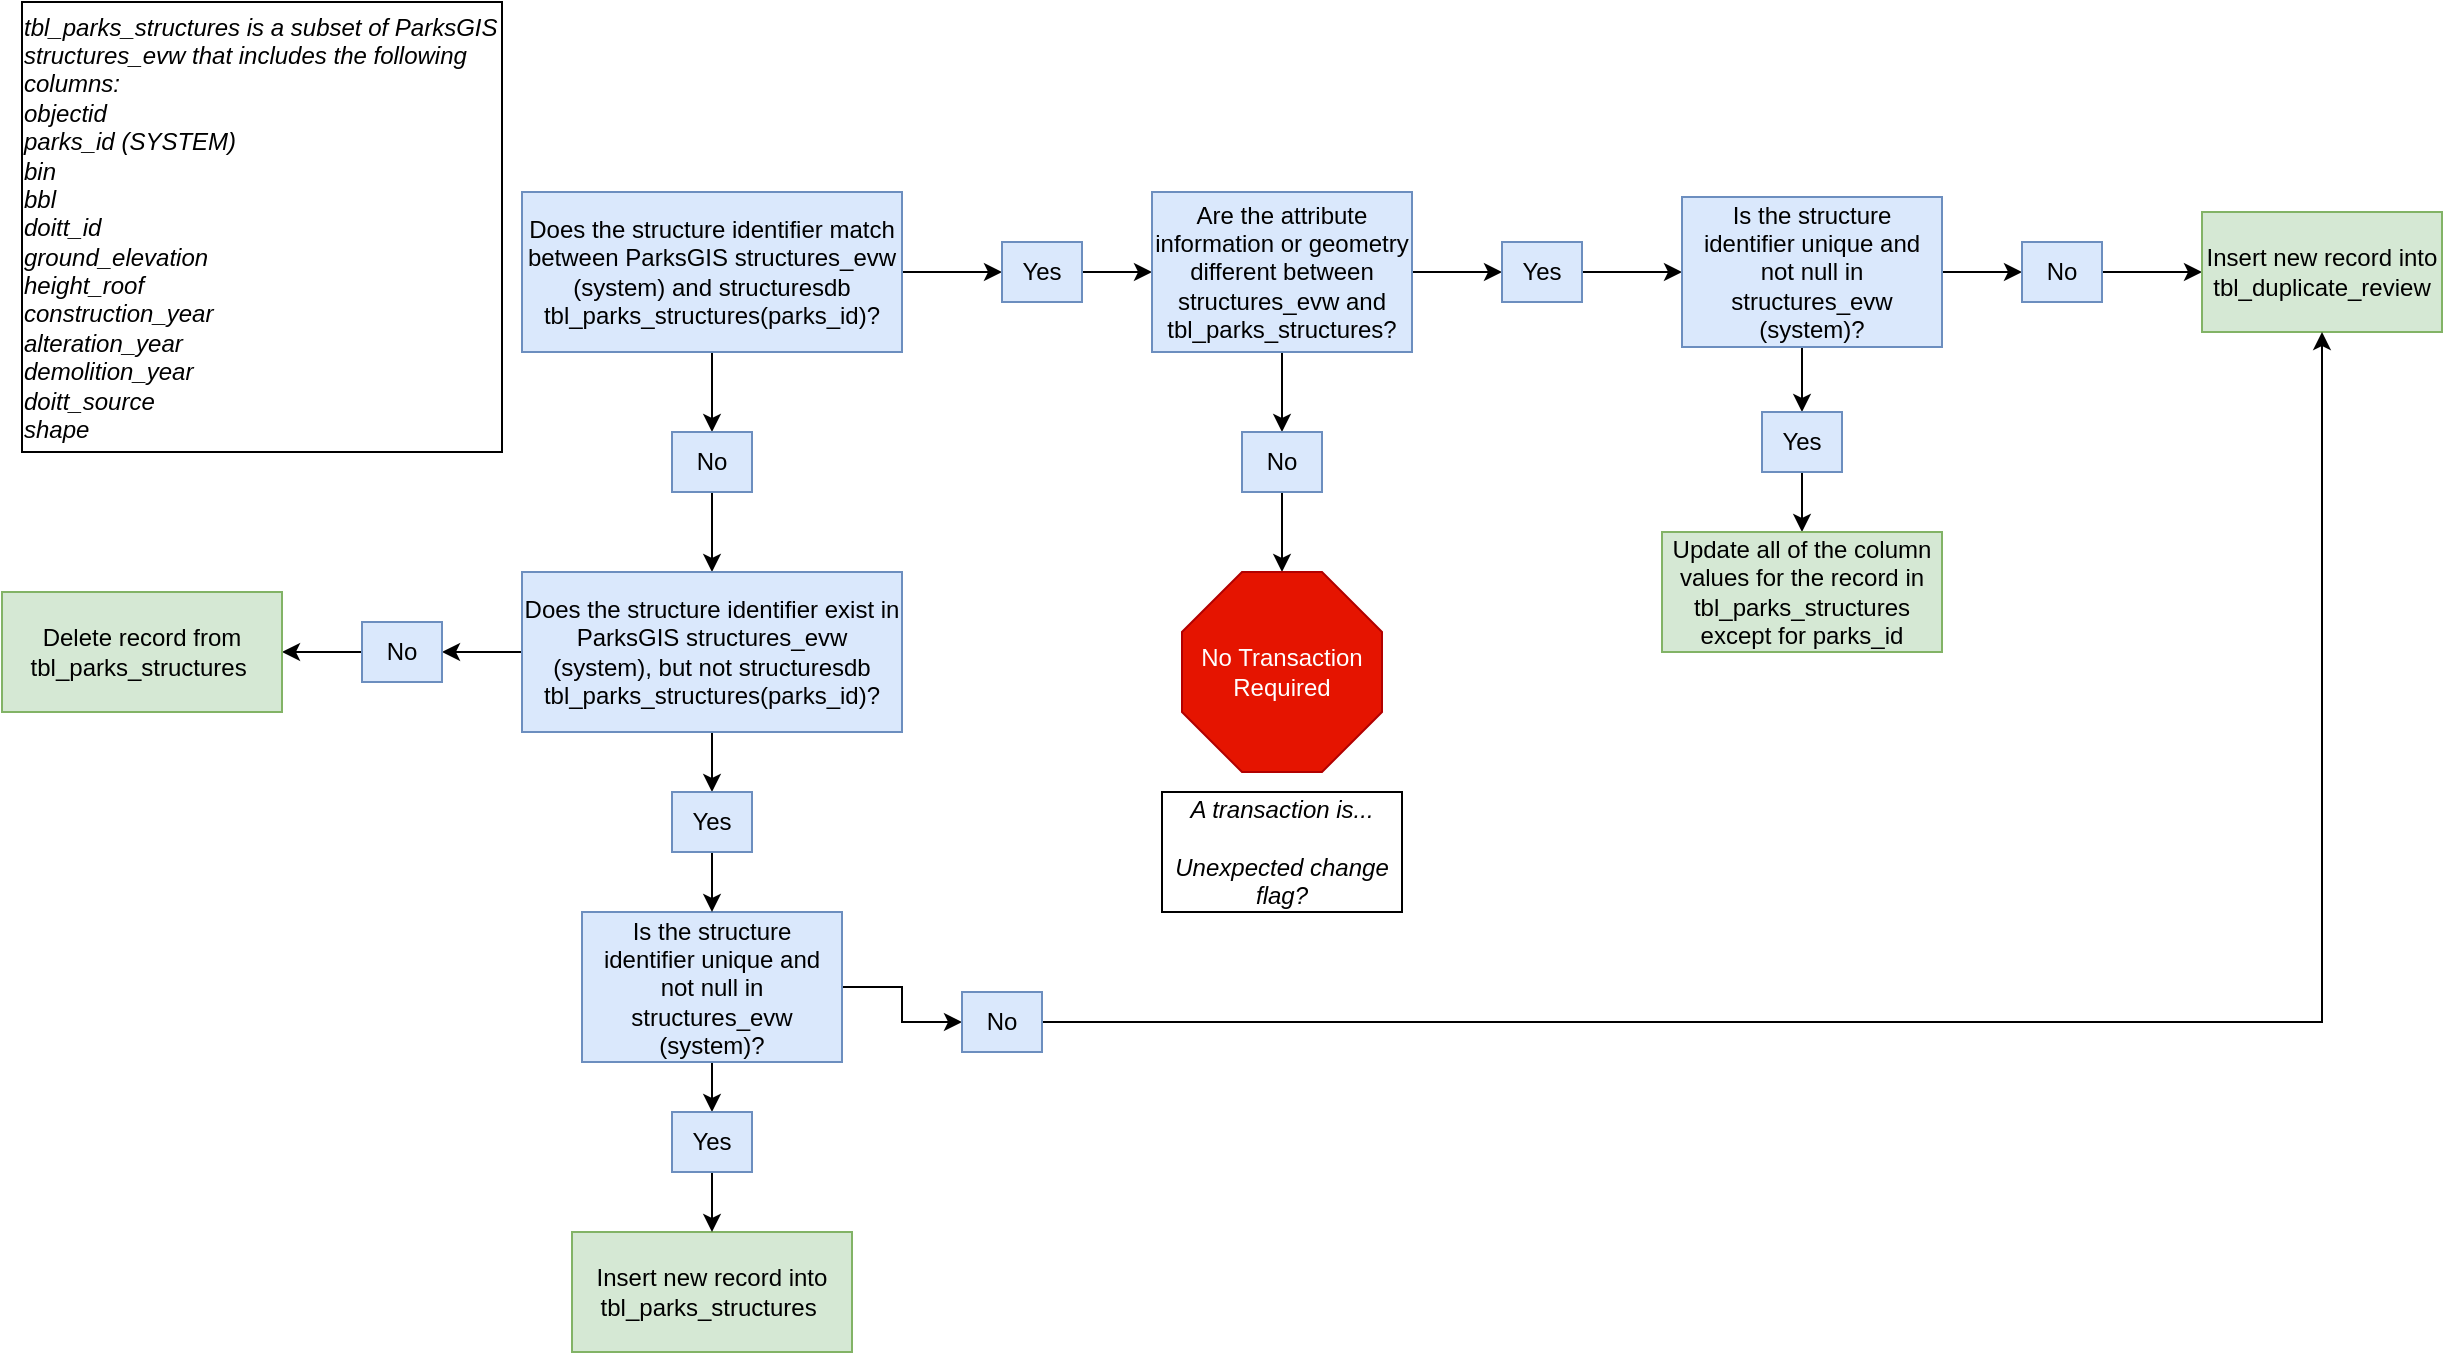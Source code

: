 <mxfile version="13.6.1" type="github">
  <diagram id="_IFJutEF3Iz8n2r1wNuO" name="Page-1">
    <mxGraphModel dx="2035" dy="662" grid="1" gridSize="10" guides="1" tooltips="1" connect="1" arrows="1" fold="1" page="1" pageScale="1" pageWidth="850" pageHeight="1100" math="0" shadow="0">
      <root>
        <mxCell id="0" />
        <mxCell id="1" parent="0" />
        <mxCell id="CAYcls5t_juTczSQUHOq-6" style="edgeStyle=orthogonalEdgeStyle;rounded=0;orthogonalLoop=1;jettySize=auto;html=1;exitX=1;exitY=0.5;exitDx=0;exitDy=0;entryX=0;entryY=0.5;entryDx=0;entryDy=0;" parent="1" source="CAYcls5t_juTczSQUHOq-1" target="CAYcls5t_juTczSQUHOq-2" edge="1">
          <mxGeometry relative="1" as="geometry" />
        </mxCell>
        <mxCell id="3YFnWvvlwwLfX2JDb95H-2" style="edgeStyle=orthogonalEdgeStyle;rounded=0;orthogonalLoop=1;jettySize=auto;html=1;exitX=0.5;exitY=1;exitDx=0;exitDy=0;entryX=0.5;entryY=0;entryDx=0;entryDy=0;" edge="1" parent="1" source="CAYcls5t_juTczSQUHOq-1" target="CAYcls5t_juTczSQUHOq-3">
          <mxGeometry relative="1" as="geometry" />
        </mxCell>
        <mxCell id="CAYcls5t_juTczSQUHOq-1" value="Does the structure identifier match between ParksGIS structures_evw (system) and structuresdb tbl_parks_structures(parks_id)?" style="rounded=0;whiteSpace=wrap;html=1;fillColor=#dae8fc;strokeColor=#6c8ebf;" parent="1" vertex="1">
          <mxGeometry x="30" y="130" width="190" height="80" as="geometry" />
        </mxCell>
        <mxCell id="CAYcls5t_juTczSQUHOq-7" style="edgeStyle=orthogonalEdgeStyle;rounded=0;orthogonalLoop=1;jettySize=auto;html=1;exitX=1;exitY=0.5;exitDx=0;exitDy=0;" parent="1" source="CAYcls5t_juTczSQUHOq-2" target="CAYcls5t_juTczSQUHOq-4" edge="1">
          <mxGeometry relative="1" as="geometry" />
        </mxCell>
        <mxCell id="CAYcls5t_juTczSQUHOq-2" value="Yes" style="rounded=0;whiteSpace=wrap;html=1;fillColor=#dae8fc;strokeColor=#6c8ebf;" parent="1" vertex="1">
          <mxGeometry x="270" y="155" width="40" height="30" as="geometry" />
        </mxCell>
        <mxCell id="3YFnWvvlwwLfX2JDb95H-13" style="edgeStyle=orthogonalEdgeStyle;rounded=0;orthogonalLoop=1;jettySize=auto;html=1;exitX=0.5;exitY=1;exitDx=0;exitDy=0;" edge="1" parent="1" source="CAYcls5t_juTczSQUHOq-3" target="3YFnWvvlwwLfX2JDb95H-12">
          <mxGeometry relative="1" as="geometry" />
        </mxCell>
        <mxCell id="CAYcls5t_juTczSQUHOq-3" value="No" style="rounded=0;whiteSpace=wrap;html=1;fillColor=#dae8fc;strokeColor=#6c8ebf;" parent="1" vertex="1">
          <mxGeometry x="105" y="250" width="40" height="30" as="geometry" />
        </mxCell>
        <mxCell id="CAYcls5t_juTczSQUHOq-8" style="edgeStyle=orthogonalEdgeStyle;rounded=0;orthogonalLoop=1;jettySize=auto;html=1;exitX=1;exitY=0.5;exitDx=0;exitDy=0;entryX=0;entryY=0.5;entryDx=0;entryDy=0;" parent="1" source="CAYcls5t_juTczSQUHOq-4" target="CAYcls5t_juTczSQUHOq-5" edge="1">
          <mxGeometry relative="1" as="geometry" />
        </mxCell>
        <mxCell id="CAYcls5t_juTczSQUHOq-10" style="edgeStyle=orthogonalEdgeStyle;rounded=0;orthogonalLoop=1;jettySize=auto;html=1;exitX=0.5;exitY=1;exitDx=0;exitDy=0;entryX=0.5;entryY=0;entryDx=0;entryDy=0;" parent="1" source="CAYcls5t_juTczSQUHOq-4" target="CAYcls5t_juTczSQUHOq-9" edge="1">
          <mxGeometry relative="1" as="geometry" />
        </mxCell>
        <mxCell id="CAYcls5t_juTczSQUHOq-4" value="Are the attribute information or geometry different between structures_evw and tbl_parks_structures?" style="rounded=0;whiteSpace=wrap;html=1;fillColor=#dae8fc;strokeColor=#6c8ebf;" parent="1" vertex="1">
          <mxGeometry x="345" y="130" width="130" height="80" as="geometry" />
        </mxCell>
        <mxCell id="CAYcls5t_juTczSQUHOq-17" style="edgeStyle=orthogonalEdgeStyle;rounded=0;orthogonalLoop=1;jettySize=auto;html=1;exitX=1;exitY=0.5;exitDx=0;exitDy=0;entryX=0;entryY=0.5;entryDx=0;entryDy=0;" parent="1" source="CAYcls5t_juTczSQUHOq-5" target="CAYcls5t_juTczSQUHOq-14" edge="1">
          <mxGeometry relative="1" as="geometry" />
        </mxCell>
        <mxCell id="CAYcls5t_juTczSQUHOq-5" value="Yes" style="rounded=0;whiteSpace=wrap;html=1;fillColor=#dae8fc;strokeColor=#6c8ebf;" parent="1" vertex="1">
          <mxGeometry x="520" y="155" width="40" height="30" as="geometry" />
        </mxCell>
        <mxCell id="CAYcls5t_juTczSQUHOq-13" style="edgeStyle=orthogonalEdgeStyle;rounded=0;orthogonalLoop=1;jettySize=auto;html=1;exitX=0.5;exitY=1;exitDx=0;exitDy=0;entryX=0.5;entryY=0;entryDx=0;entryDy=0;entryPerimeter=0;" parent="1" source="CAYcls5t_juTczSQUHOq-9" target="CAYcls5t_juTczSQUHOq-12" edge="1">
          <mxGeometry relative="1" as="geometry" />
        </mxCell>
        <mxCell id="CAYcls5t_juTczSQUHOq-9" value="No" style="rounded=0;whiteSpace=wrap;html=1;fillColor=#dae8fc;strokeColor=#6c8ebf;" parent="1" vertex="1">
          <mxGeometry x="390" y="250" width="40" height="30" as="geometry" />
        </mxCell>
        <mxCell id="CAYcls5t_juTczSQUHOq-12" value="No Transaction Required" style="whiteSpace=wrap;html=1;shape=mxgraph.basic.octagon2;align=center;verticalAlign=middle;dx=15;fillColor=#e51400;strokeColor=#B20000;fontColor=#ffffff;" parent="1" vertex="1">
          <mxGeometry x="360" y="320" width="100" height="100" as="geometry" />
        </mxCell>
        <mxCell id="CAYcls5t_juTczSQUHOq-19" style="edgeStyle=orthogonalEdgeStyle;rounded=0;orthogonalLoop=1;jettySize=auto;html=1;exitX=0.5;exitY=1;exitDx=0;exitDy=0;entryX=0.5;entryY=0;entryDx=0;entryDy=0;" parent="1" source="CAYcls5t_juTczSQUHOq-14" target="CAYcls5t_juTczSQUHOq-18" edge="1">
          <mxGeometry relative="1" as="geometry" />
        </mxCell>
        <mxCell id="3YFnWvvlwwLfX2JDb95H-5" style="edgeStyle=orthogonalEdgeStyle;rounded=0;orthogonalLoop=1;jettySize=auto;html=1;exitX=1;exitY=0.5;exitDx=0;exitDy=0;entryX=0;entryY=0.5;entryDx=0;entryDy=0;" edge="1" parent="1" source="CAYcls5t_juTczSQUHOq-14" target="3YFnWvvlwwLfX2JDb95H-4">
          <mxGeometry relative="1" as="geometry" />
        </mxCell>
        <mxCell id="CAYcls5t_juTczSQUHOq-14" value="Is the structure identifier unique and not null in structures_evw (system)?" style="rounded=0;whiteSpace=wrap;html=1;fillColor=#dae8fc;strokeColor=#6c8ebf;" parent="1" vertex="1">
          <mxGeometry x="610" y="132.5" width="130" height="75" as="geometry" />
        </mxCell>
        <mxCell id="3YFnWvvlwwLfX2JDb95H-10" style="edgeStyle=orthogonalEdgeStyle;rounded=0;orthogonalLoop=1;jettySize=auto;html=1;exitX=0.5;exitY=1;exitDx=0;exitDy=0;entryX=0.5;entryY=0;entryDx=0;entryDy=0;" edge="1" parent="1" source="CAYcls5t_juTczSQUHOq-18" target="3YFnWvvlwwLfX2JDb95H-9">
          <mxGeometry relative="1" as="geometry" />
        </mxCell>
        <mxCell id="CAYcls5t_juTczSQUHOq-18" value="Yes" style="rounded=0;whiteSpace=wrap;html=1;fillColor=#dae8fc;strokeColor=#6c8ebf;" parent="1" vertex="1">
          <mxGeometry x="650" y="240" width="40" height="30" as="geometry" />
        </mxCell>
        <mxCell id="3YFnWvvlwwLfX2JDb95H-1" value="&lt;div style=&quot;text-align: left&quot;&gt;&lt;i&gt;tbl_parks_structures is a subset of ParksGIS structures_evw that includes the following columns:&lt;/i&gt;&lt;/div&gt;&lt;div style=&quot;text-align: left&quot;&gt;&lt;i&gt;objectid&lt;/i&gt;&lt;/div&gt;&lt;i&gt;&lt;div style=&quot;text-align: left&quot;&gt;&lt;i&gt;parks_id (SYSTEM)&lt;/i&gt;&lt;/div&gt;&lt;div style=&quot;text-align: left&quot;&gt;&lt;i&gt;bin&lt;/i&gt;&lt;/div&gt;&lt;div style=&quot;text-align: left&quot;&gt;&lt;i&gt;bbl&lt;/i&gt;&lt;/div&gt;&lt;div style=&quot;text-align: left&quot;&gt;&lt;i&gt;doitt_id&lt;/i&gt;&lt;/div&gt;&lt;div style=&quot;text-align: left&quot;&gt;&lt;i&gt;ground_elevation&lt;/i&gt;&lt;/div&gt;&lt;div style=&quot;text-align: left&quot;&gt;&lt;i&gt;height_roof&lt;/i&gt;&lt;/div&gt;&lt;div style=&quot;text-align: left&quot;&gt;&lt;i&gt;construction_year&lt;/i&gt;&lt;/div&gt;&lt;div style=&quot;text-align: left&quot;&gt;&lt;i&gt;alteration_year&lt;/i&gt;&lt;/div&gt;&lt;div style=&quot;text-align: left&quot;&gt;&lt;i&gt;demolition_year&lt;/i&gt;&lt;/div&gt;&lt;div style=&quot;text-align: left&quot;&gt;&lt;i&gt;doitt_source&lt;/i&gt;&lt;/div&gt;&lt;div style=&quot;text-align: left&quot;&gt;&lt;i&gt;shape&lt;/i&gt;&lt;/div&gt;&lt;/i&gt;" style="rounded=0;whiteSpace=wrap;html=1;" vertex="1" parent="1">
          <mxGeometry x="-220" y="35" width="240" height="225" as="geometry" />
        </mxCell>
        <mxCell id="3YFnWvvlwwLfX2JDb95H-3" value="A transaction is...&lt;br&gt;&lt;br&gt;Unexpected change flag?" style="rounded=0;whiteSpace=wrap;html=1;fontStyle=2" vertex="1" parent="1">
          <mxGeometry x="350" y="430" width="120" height="60" as="geometry" />
        </mxCell>
        <mxCell id="3YFnWvvlwwLfX2JDb95H-7" style="edgeStyle=orthogonalEdgeStyle;rounded=0;orthogonalLoop=1;jettySize=auto;html=1;exitX=1;exitY=0.5;exitDx=0;exitDy=0;entryX=0;entryY=0.5;entryDx=0;entryDy=0;entryPerimeter=0;" edge="1" parent="1" source="3YFnWvvlwwLfX2JDb95H-4">
          <mxGeometry relative="1" as="geometry">
            <mxPoint x="870" y="170" as="targetPoint" />
          </mxGeometry>
        </mxCell>
        <mxCell id="3YFnWvvlwwLfX2JDb95H-4" value="No" style="rounded=0;whiteSpace=wrap;html=1;fillColor=#dae8fc;strokeColor=#6c8ebf;" vertex="1" parent="1">
          <mxGeometry x="780" y="155" width="40" height="30" as="geometry" />
        </mxCell>
        <mxCell id="3YFnWvvlwwLfX2JDb95H-8" value="Insert new record into tbl_duplicate_review" style="rounded=0;whiteSpace=wrap;html=1;fillColor=#d5e8d4;strokeColor=#82b366;" vertex="1" parent="1">
          <mxGeometry x="870" y="140" width="120" height="60" as="geometry" />
        </mxCell>
        <mxCell id="3YFnWvvlwwLfX2JDb95H-9" value="Update all of the column values for the record in tbl_parks_structures except for parks_id" style="rounded=0;whiteSpace=wrap;html=1;fillColor=#d5e8d4;strokeColor=#82b366;" vertex="1" parent="1">
          <mxGeometry x="600" y="300" width="140" height="60" as="geometry" />
        </mxCell>
        <mxCell id="3YFnWvvlwwLfX2JDb95H-11" value="Insert new record into tbl_parks_structures&amp;nbsp;" style="rounded=0;whiteSpace=wrap;html=1;fillColor=#d5e8d4;strokeColor=#82b366;" vertex="1" parent="1">
          <mxGeometry x="55" y="650" width="140" height="60" as="geometry" />
        </mxCell>
        <mxCell id="3YFnWvvlwwLfX2JDb95H-16" style="edgeStyle=orthogonalEdgeStyle;rounded=0;orthogonalLoop=1;jettySize=auto;html=1;exitX=0.5;exitY=1;exitDx=0;exitDy=0;" edge="1" parent="1" source="3YFnWvvlwwLfX2JDb95H-12" target="3YFnWvvlwwLfX2JDb95H-15">
          <mxGeometry relative="1" as="geometry" />
        </mxCell>
        <mxCell id="3YFnWvvlwwLfX2JDb95H-26" style="edgeStyle=orthogonalEdgeStyle;rounded=0;orthogonalLoop=1;jettySize=auto;html=1;exitX=0;exitY=0.5;exitDx=0;exitDy=0;" edge="1" parent="1" source="3YFnWvvlwwLfX2JDb95H-12" target="3YFnWvvlwwLfX2JDb95H-25">
          <mxGeometry relative="1" as="geometry" />
        </mxCell>
        <mxCell id="3YFnWvvlwwLfX2JDb95H-12" value="Does the structure identifier exist in ParksGIS structures_evw (system), but not structuresdb tbl_parks_structures(parks_id)?" style="rounded=0;whiteSpace=wrap;html=1;fillColor=#dae8fc;strokeColor=#6c8ebf;" vertex="1" parent="1">
          <mxGeometry x="30" y="320" width="190" height="80" as="geometry" />
        </mxCell>
        <mxCell id="3YFnWvvlwwLfX2JDb95H-20" style="edgeStyle=orthogonalEdgeStyle;rounded=0;orthogonalLoop=1;jettySize=auto;html=1;exitX=0.5;exitY=1;exitDx=0;exitDy=0;entryX=0.5;entryY=0;entryDx=0;entryDy=0;" edge="1" parent="1" source="3YFnWvvlwwLfX2JDb95H-14" target="3YFnWvvlwwLfX2JDb95H-19">
          <mxGeometry relative="1" as="geometry" />
        </mxCell>
        <mxCell id="3YFnWvvlwwLfX2JDb95H-23" style="edgeStyle=orthogonalEdgeStyle;rounded=0;orthogonalLoop=1;jettySize=auto;html=1;exitX=1;exitY=0.5;exitDx=0;exitDy=0;entryX=0;entryY=0.5;entryDx=0;entryDy=0;" edge="1" parent="1" source="3YFnWvvlwwLfX2JDb95H-14" target="3YFnWvvlwwLfX2JDb95H-22">
          <mxGeometry relative="1" as="geometry" />
        </mxCell>
        <mxCell id="3YFnWvvlwwLfX2JDb95H-14" value="Is the structure identifier unique and not null in structures_evw (system)?" style="rounded=0;whiteSpace=wrap;html=1;fillColor=#dae8fc;strokeColor=#6c8ebf;" vertex="1" parent="1">
          <mxGeometry x="60" y="490" width="130" height="75" as="geometry" />
        </mxCell>
        <mxCell id="3YFnWvvlwwLfX2JDb95H-17" style="edgeStyle=orthogonalEdgeStyle;rounded=0;orthogonalLoop=1;jettySize=auto;html=1;exitX=0.5;exitY=1;exitDx=0;exitDy=0;" edge="1" parent="1" source="3YFnWvvlwwLfX2JDb95H-15" target="3YFnWvvlwwLfX2JDb95H-14">
          <mxGeometry relative="1" as="geometry" />
        </mxCell>
        <mxCell id="3YFnWvvlwwLfX2JDb95H-15" value="Yes" style="rounded=0;whiteSpace=wrap;html=1;fillColor=#dae8fc;strokeColor=#6c8ebf;" vertex="1" parent="1">
          <mxGeometry x="105" y="430" width="40" height="30" as="geometry" />
        </mxCell>
        <mxCell id="3YFnWvvlwwLfX2JDb95H-21" style="edgeStyle=orthogonalEdgeStyle;rounded=0;orthogonalLoop=1;jettySize=auto;html=1;exitX=0.5;exitY=1;exitDx=0;exitDy=0;" edge="1" parent="1" source="3YFnWvvlwwLfX2JDb95H-19" target="3YFnWvvlwwLfX2JDb95H-11">
          <mxGeometry relative="1" as="geometry" />
        </mxCell>
        <mxCell id="3YFnWvvlwwLfX2JDb95H-19" value="Yes" style="rounded=0;whiteSpace=wrap;html=1;fillColor=#dae8fc;strokeColor=#6c8ebf;" vertex="1" parent="1">
          <mxGeometry x="105" y="590" width="40" height="30" as="geometry" />
        </mxCell>
        <mxCell id="3YFnWvvlwwLfX2JDb95H-24" style="edgeStyle=orthogonalEdgeStyle;rounded=0;orthogonalLoop=1;jettySize=auto;html=1;exitX=1;exitY=0.5;exitDx=0;exitDy=0;entryX=0.5;entryY=1;entryDx=0;entryDy=0;" edge="1" parent="1" source="3YFnWvvlwwLfX2JDb95H-22" target="3YFnWvvlwwLfX2JDb95H-8">
          <mxGeometry relative="1" as="geometry" />
        </mxCell>
        <mxCell id="3YFnWvvlwwLfX2JDb95H-22" value="No" style="rounded=0;whiteSpace=wrap;html=1;fillColor=#dae8fc;strokeColor=#6c8ebf;" vertex="1" parent="1">
          <mxGeometry x="250" y="530" width="40" height="30" as="geometry" />
        </mxCell>
        <mxCell id="3YFnWvvlwwLfX2JDb95H-28" style="edgeStyle=orthogonalEdgeStyle;rounded=0;orthogonalLoop=1;jettySize=auto;html=1;exitX=0;exitY=0.5;exitDx=0;exitDy=0;entryX=1;entryY=0.5;entryDx=0;entryDy=0;" edge="1" parent="1" source="3YFnWvvlwwLfX2JDb95H-25">
          <mxGeometry relative="1" as="geometry">
            <mxPoint x="-90" y="360.0" as="targetPoint" />
          </mxGeometry>
        </mxCell>
        <mxCell id="3YFnWvvlwwLfX2JDb95H-25" value="No" style="rounded=0;whiteSpace=wrap;html=1;fillColor=#dae8fc;strokeColor=#6c8ebf;" vertex="1" parent="1">
          <mxGeometry x="-50" y="345" width="40" height="30" as="geometry" />
        </mxCell>
        <mxCell id="3YFnWvvlwwLfX2JDb95H-30" value="Delete record from tbl_parks_structures&amp;nbsp;" style="rounded=0;whiteSpace=wrap;html=1;fillColor=#d5e8d4;strokeColor=#82b366;" vertex="1" parent="1">
          <mxGeometry x="-230" y="330" width="140" height="60" as="geometry" />
        </mxCell>
      </root>
    </mxGraphModel>
  </diagram>
</mxfile>
